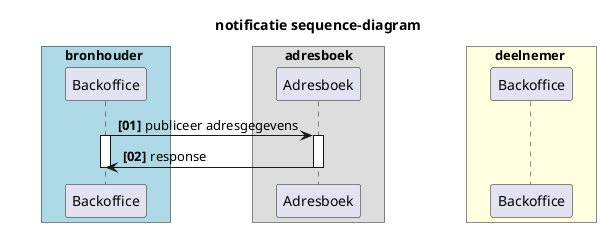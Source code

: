   @startuml rfc008-02-notificatie_sequence
  title notificatie sequence-diagram
  skinparam handwritten false
  skinparam participantpadding 20
  skinparam boxpadding 40
  autonumber "<b>[00]"
  box bronhouder #lightblue
  participant "Backoffice" as bs
  end box

  box adresboek
  participant "Adresboek" as ab
  end box

  box deelnemer #lightyellow
  participant "Backoffice" as dnp
  end box

    bs -> ab : publiceer adresgegevens
    activate ab
    activate bs
ab -> bs : response
    deactivate bs
deactivate ab
